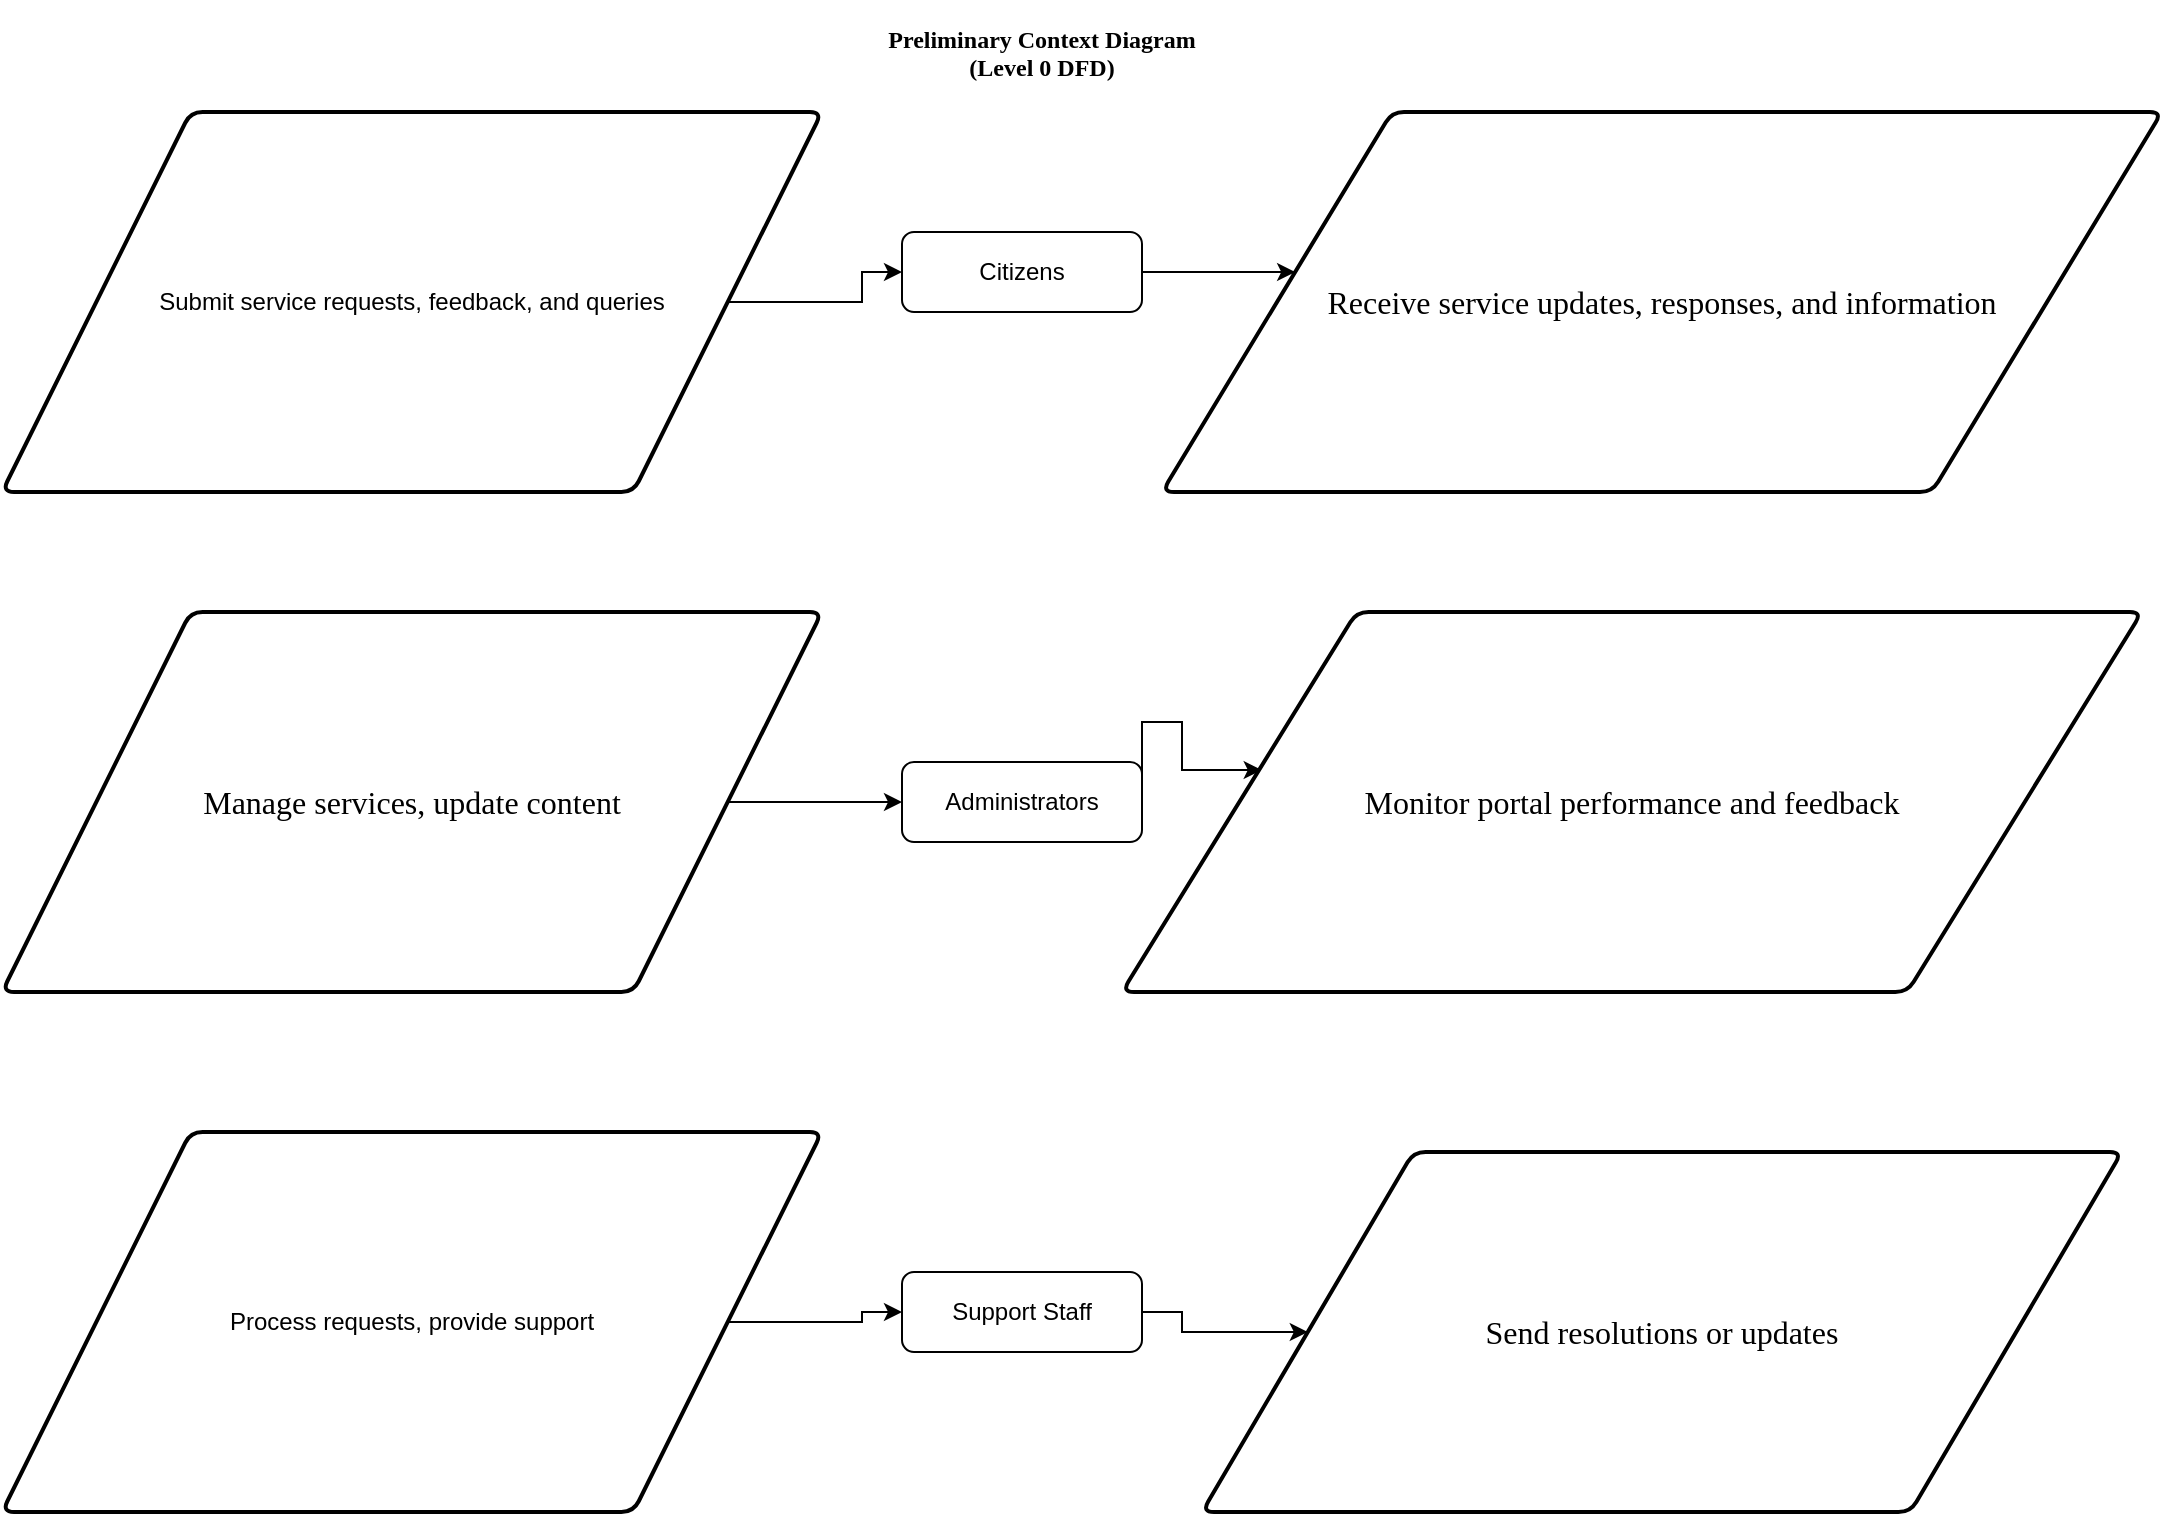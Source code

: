 <mxfile version="25.0.3">
  <diagram id="C5RBs43oDa-KdzZeNtuy" name="Page-1">
    <mxGraphModel dx="1114" dy="695" grid="1" gridSize="10" guides="1" tooltips="1" connect="1" arrows="1" fold="1" page="1" pageScale="1" pageWidth="827" pageHeight="1169" math="0" shadow="0">
      <root>
        <mxCell id="WIyWlLk6GJQsqaUBKTNV-0" />
        <mxCell id="WIyWlLk6GJQsqaUBKTNV-1" parent="WIyWlLk6GJQsqaUBKTNV-0" />
        <mxCell id="WC1tpi_VTrEwO41_VIQL-12" value="" style="edgeStyle=orthogonalEdgeStyle;rounded=0;orthogonalLoop=1;jettySize=auto;html=1;" edge="1" parent="WIyWlLk6GJQsqaUBKTNV-1" source="WIyWlLk6GJQsqaUBKTNV-3" target="WC1tpi_VTrEwO41_VIQL-8">
          <mxGeometry relative="1" as="geometry">
            <Array as="points">
              <mxPoint x="700" y="310" />
              <mxPoint x="700" y="310" />
            </Array>
          </mxGeometry>
        </mxCell>
        <mxCell id="WIyWlLk6GJQsqaUBKTNV-3" value="Citizens" style="rounded=1;whiteSpace=wrap;html=1;fontSize=12;glass=0;strokeWidth=1;shadow=0;" parent="WIyWlLk6GJQsqaUBKTNV-1" vertex="1">
          <mxGeometry x="480" y="300" width="120" height="40" as="geometry" />
        </mxCell>
        <mxCell id="WC1tpi_VTrEwO41_VIQL-16" style="edgeStyle=orthogonalEdgeStyle;rounded=0;orthogonalLoop=1;jettySize=auto;html=1;entryX=0.137;entryY=0.416;entryDx=0;entryDy=0;entryPerimeter=0;exitX=1;exitY=0.5;exitDx=0;exitDy=0;" edge="1" parent="WIyWlLk6GJQsqaUBKTNV-1" source="WC1tpi_VTrEwO41_VIQL-2" target="WC1tpi_VTrEwO41_VIQL-14">
          <mxGeometry relative="1" as="geometry">
            <Array as="points">
              <mxPoint x="600" y="545" />
              <mxPoint x="620" y="545" />
              <mxPoint x="620" y="569" />
            </Array>
          </mxGeometry>
        </mxCell>
        <mxCell id="WC1tpi_VTrEwO41_VIQL-2" value="Administrators" style="rounded=1;whiteSpace=wrap;html=1;" vertex="1" parent="WIyWlLk6GJQsqaUBKTNV-1">
          <mxGeometry x="480" y="565" width="120" height="40" as="geometry" />
        </mxCell>
        <mxCell id="WC1tpi_VTrEwO41_VIQL-7" value="" style="edgeStyle=orthogonalEdgeStyle;rounded=0;orthogonalLoop=1;jettySize=auto;html=1;" edge="1" parent="WIyWlLk6GJQsqaUBKTNV-1" source="WC1tpi_VTrEwO41_VIQL-5" target="WIyWlLk6GJQsqaUBKTNV-3">
          <mxGeometry relative="1" as="geometry" />
        </mxCell>
        <mxCell id="WC1tpi_VTrEwO41_VIQL-5" value="Submit service requests, feedback, and queries " style="shape=parallelogram;html=1;strokeWidth=2;perimeter=parallelogramPerimeter;whiteSpace=wrap;rounded=1;arcSize=12;size=0.23;" vertex="1" parent="WIyWlLk6GJQsqaUBKTNV-1">
          <mxGeometry x="30" y="240" width="410" height="190" as="geometry" />
        </mxCell>
        <mxCell id="WC1tpi_VTrEwO41_VIQL-8" value="&lt;span style=&quot;font-size:12.0pt;line-height:&lt;br/&gt;107%;font-family:&amp;quot;Times New Roman&amp;quot;,serif;mso-fareast-font-family:&amp;quot;Times New Roman&amp;quot;;&lt;br/&gt;mso-font-kerning:0pt;mso-ligatures:none;mso-ansi-language:EN-GB;mso-fareast-language:&lt;br/&gt;IT;mso-bidi-language:AR-SA&quot; lang=&quot;EN-GB&quot;&gt;Receive service updates, responses, and information&lt;/span&gt;" style="shape=parallelogram;html=1;strokeWidth=2;perimeter=parallelogramPerimeter;whiteSpace=wrap;rounded=1;arcSize=12;size=0.23;" vertex="1" parent="WIyWlLk6GJQsqaUBKTNV-1">
          <mxGeometry x="610" y="240" width="500" height="190" as="geometry" />
        </mxCell>
        <mxCell id="WC1tpi_VTrEwO41_VIQL-15" style="edgeStyle=orthogonalEdgeStyle;rounded=0;orthogonalLoop=1;jettySize=auto;html=1;exitX=1;exitY=0.5;exitDx=0;exitDy=0;" edge="1" parent="WIyWlLk6GJQsqaUBKTNV-1" source="WC1tpi_VTrEwO41_VIQL-13" target="WC1tpi_VTrEwO41_VIQL-2">
          <mxGeometry relative="1" as="geometry" />
        </mxCell>
        <mxCell id="WC1tpi_VTrEwO41_VIQL-13" value="&lt;span style=&quot;font-size:12.0pt;line-height:&lt;br/&gt;107%;font-family:&amp;quot;Times New Roman&amp;quot;,serif;mso-fareast-font-family:&amp;quot;Times New Roman&amp;quot;;&lt;br/&gt;mso-font-kerning:0pt;mso-ligatures:none;mso-ansi-language:EN-GB;mso-fareast-language:&lt;br/&gt;IT;mso-bidi-language:AR-SA&quot; lang=&quot;EN-GB&quot;&gt;Manage services, update content &lt;/span&gt;" style="shape=parallelogram;html=1;strokeWidth=2;perimeter=parallelogramPerimeter;whiteSpace=wrap;rounded=1;arcSize=12;size=0.23;" vertex="1" parent="WIyWlLk6GJQsqaUBKTNV-1">
          <mxGeometry x="30" y="490" width="410" height="190" as="geometry" />
        </mxCell>
        <mxCell id="WC1tpi_VTrEwO41_VIQL-14" value="&lt;span style=&quot;font-size:12.0pt;line-height:&lt;br/&gt;107%;font-family:&amp;quot;Times New Roman&amp;quot;,serif;mso-fareast-font-family:&amp;quot;Times New Roman&amp;quot;;&lt;br/&gt;mso-font-kerning:0pt;mso-ligatures:none;mso-ansi-language:EN-GB;mso-fareast-language:&lt;br/&gt;IT;mso-bidi-language:AR-SA&quot; lang=&quot;EN-GB&quot;&gt;Monitor portal performance and feedback&lt;/span&gt;" style="shape=parallelogram;html=1;strokeWidth=2;perimeter=parallelogramPerimeter;whiteSpace=wrap;rounded=1;arcSize=12;size=0.23;" vertex="1" parent="WIyWlLk6GJQsqaUBKTNV-1">
          <mxGeometry x="590" y="490" width="510" height="190" as="geometry" />
        </mxCell>
        <mxCell id="WC1tpi_VTrEwO41_VIQL-17" value="&lt;p style=&quot;mso-margin-top-alt:auto;mso-margin-bottom-alt:auto;&lt;br/&gt;line-height:normal;mso-outline-level:3&quot; class=&quot;MsoNormal&quot;&gt;&lt;b&gt;&lt;span style=&quot;font-size:&lt;br/&gt;13.5pt;font-family:&amp;quot;Times New Roman&amp;quot;,serif;mso-fareast-font-family:&amp;quot;Times New Roman&amp;quot;;&lt;br/&gt;mso-font-kerning:0pt;mso-ligatures:none;mso-ansi-language:EN-GB;mso-fareast-language:&lt;br/&gt;IT&quot; lang=&quot;EN-GB&quot;&gt;Preliminary Context Diagram (Level 0 DFD)&lt;/span&gt;&lt;/b&gt;&lt;/p&gt;&lt;br/&gt;&lt;div&gt;&lt;br/&gt;&lt;/div&gt;" style="text;html=1;align=center;verticalAlign=middle;whiteSpace=wrap;rounded=0;" vertex="1" parent="WIyWlLk6GJQsqaUBKTNV-1">
          <mxGeometry x="470" y="210" width="160" height="30" as="geometry" />
        </mxCell>
        <mxCell id="WC1tpi_VTrEwO41_VIQL-22" value="" style="edgeStyle=orthogonalEdgeStyle;rounded=0;orthogonalLoop=1;jettySize=auto;html=1;" edge="1" parent="WIyWlLk6GJQsqaUBKTNV-1" source="WC1tpi_VTrEwO41_VIQL-18" target="WC1tpi_VTrEwO41_VIQL-20">
          <mxGeometry relative="1" as="geometry" />
        </mxCell>
        <mxCell id="WC1tpi_VTrEwO41_VIQL-18" value="Support Staff" style="rounded=1;whiteSpace=wrap;html=1;" vertex="1" parent="WIyWlLk6GJQsqaUBKTNV-1">
          <mxGeometry x="480" y="820" width="120" height="40" as="geometry" />
        </mxCell>
        <mxCell id="WC1tpi_VTrEwO41_VIQL-21" value="" style="edgeStyle=orthogonalEdgeStyle;rounded=0;orthogonalLoop=1;jettySize=auto;html=1;" edge="1" parent="WIyWlLk6GJQsqaUBKTNV-1" source="WC1tpi_VTrEwO41_VIQL-19" target="WC1tpi_VTrEwO41_VIQL-18">
          <mxGeometry relative="1" as="geometry" />
        </mxCell>
        <mxCell id="WC1tpi_VTrEwO41_VIQL-19" value="Process requests, provide support " style="shape=parallelogram;html=1;strokeWidth=2;perimeter=parallelogramPerimeter;whiteSpace=wrap;rounded=1;arcSize=12;size=0.23;" vertex="1" parent="WIyWlLk6GJQsqaUBKTNV-1">
          <mxGeometry x="30" y="750" width="410" height="190" as="geometry" />
        </mxCell>
        <mxCell id="WC1tpi_VTrEwO41_VIQL-20" value="&lt;span style=&quot;font-size:12.0pt;line-height:&lt;br/&gt;107%;font-family:&amp;quot;Times New Roman&amp;quot;,serif;mso-fareast-font-family:&amp;quot;Times New Roman&amp;quot;;&lt;br/&gt;mso-font-kerning:0pt;mso-ligatures:none;mso-ansi-language:EN-GB;mso-fareast-language:&lt;br/&gt;IT;mso-bidi-language:AR-SA&quot; lang=&quot;EN-GB&quot;&gt;Send resolutions or updates&lt;/span&gt;" style="shape=parallelogram;html=1;strokeWidth=2;perimeter=parallelogramPerimeter;whiteSpace=wrap;rounded=1;arcSize=12;size=0.23;" vertex="1" parent="WIyWlLk6GJQsqaUBKTNV-1">
          <mxGeometry x="630" y="760" width="460" height="180" as="geometry" />
        </mxCell>
      </root>
    </mxGraphModel>
  </diagram>
</mxfile>
